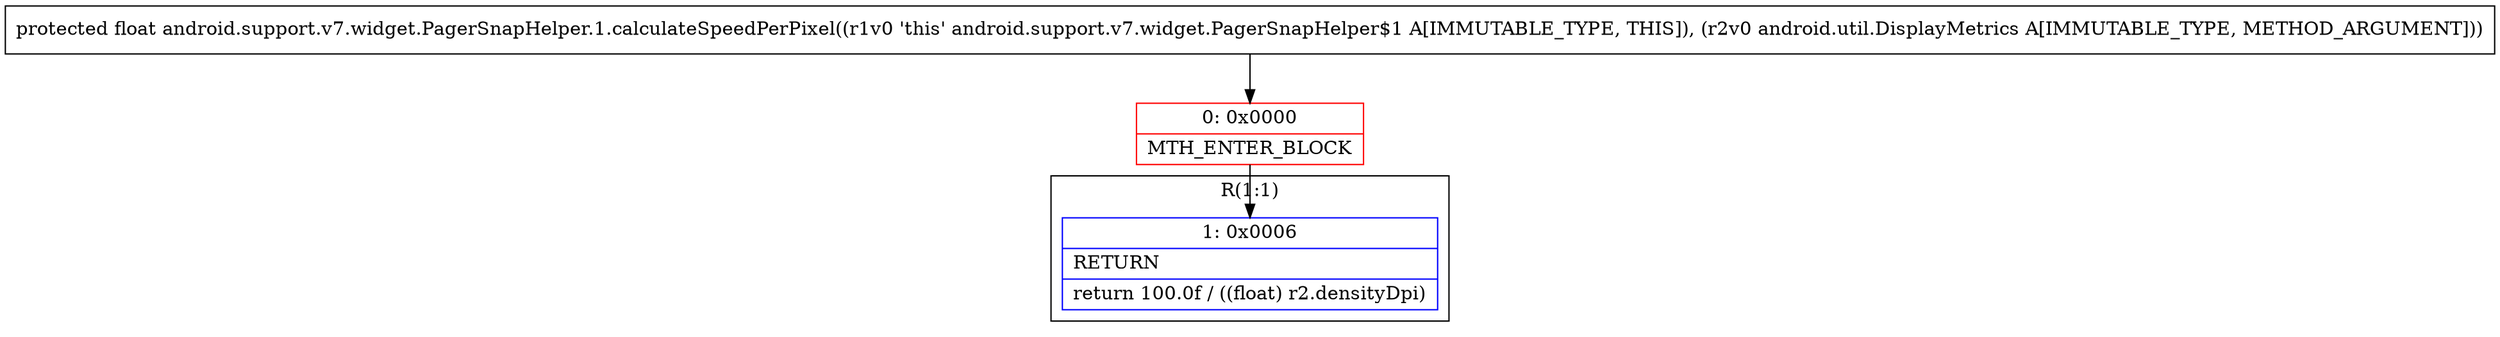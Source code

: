 digraph "CFG forandroid.support.v7.widget.PagerSnapHelper.1.calculateSpeedPerPixel(Landroid\/util\/DisplayMetrics;)F" {
subgraph cluster_Region_580491465 {
label = "R(1:1)";
node [shape=record,color=blue];
Node_1 [shape=record,label="{1\:\ 0x0006|RETURN\l|return 100.0f \/ ((float) r2.densityDpi)\l}"];
}
Node_0 [shape=record,color=red,label="{0\:\ 0x0000|MTH_ENTER_BLOCK\l}"];
MethodNode[shape=record,label="{protected float android.support.v7.widget.PagerSnapHelper.1.calculateSpeedPerPixel((r1v0 'this' android.support.v7.widget.PagerSnapHelper$1 A[IMMUTABLE_TYPE, THIS]), (r2v0 android.util.DisplayMetrics A[IMMUTABLE_TYPE, METHOD_ARGUMENT])) }"];
MethodNode -> Node_0;
Node_0 -> Node_1;
}

